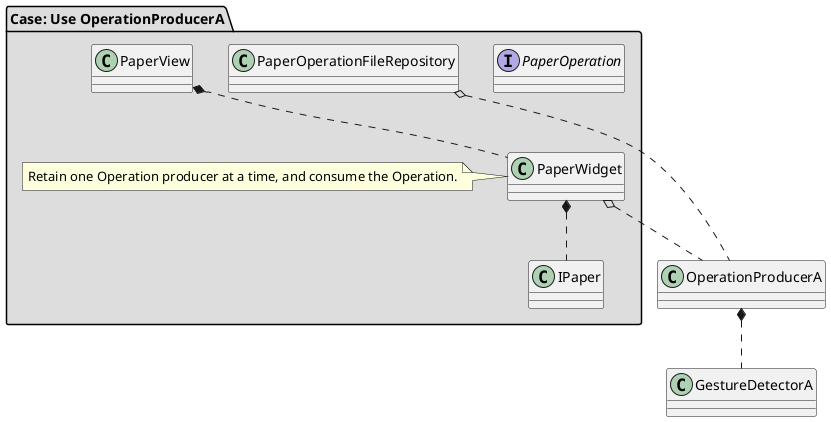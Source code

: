 @startuml

' Operation Producer ''''''''''''''''''''''''''''''''''''''''''''''''''''''''''

OperationProducerA *.. GestureDetectorA

' Operation Consumer ''''''''''''''''''''''''''''''''''''''''''''''''''''''''''

package "Case: Use OperationProducerA" #DDDDDD {
    interface PaperOperation

    class PaperWidget
    PaperWidget o.. OperationProducerA
    PaperWidget *.. IPaper

    note left of PaperWidget
        Retain one Operation producer at a time, and consume the Operation.
    end note

    class PaperOperationFileRepository
    PaperOperationFileRepository o..OperationProducerA

    ' View ''''''''''''''''''''''''''''''''''''''''''''''''''''''''''''''''''''

    class PaperView
    PaperView *.. PaperWidget
}

@enduml
